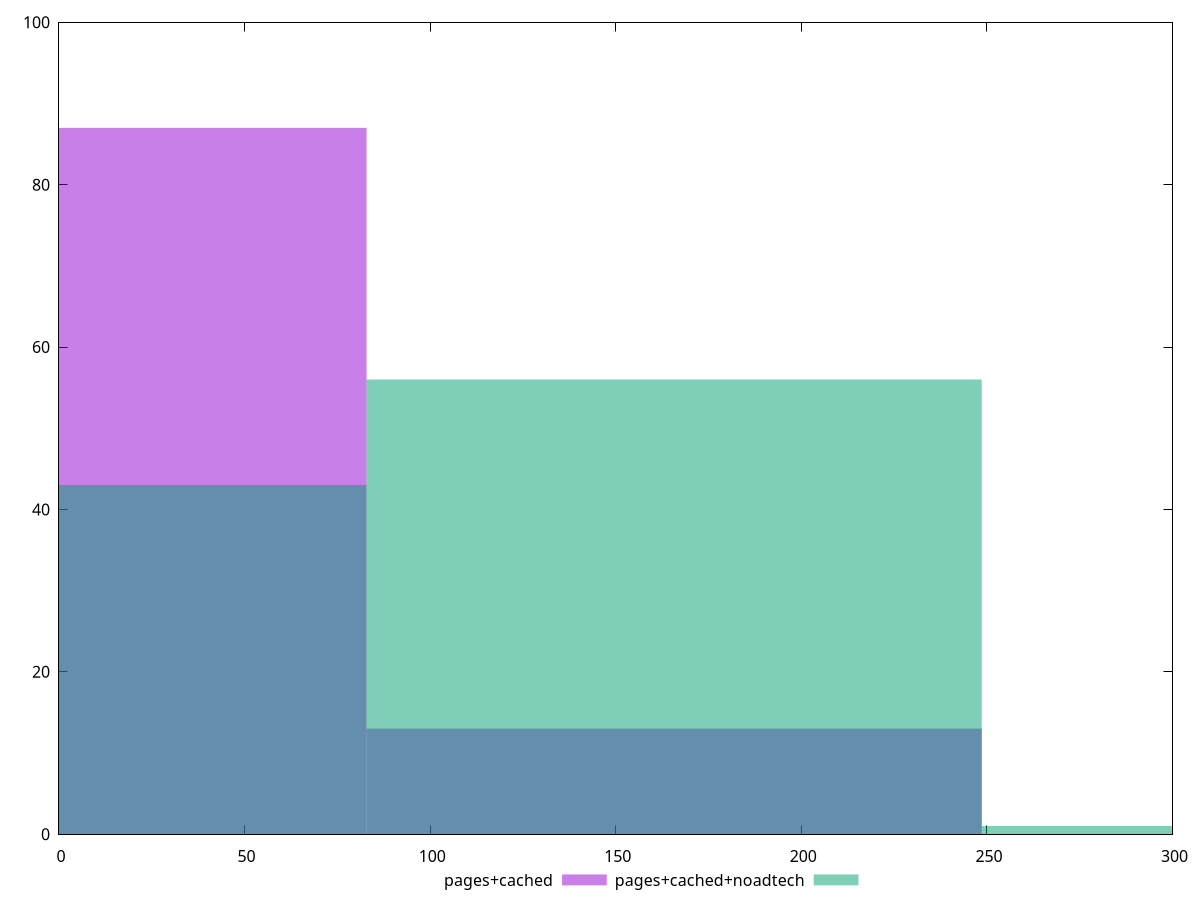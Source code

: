 reset

$pagesCached <<EOF
0 87
165.7351557854214 13
EOF

$pagesCachedNoadtech <<EOF
165.7351557854214 56
0 43
331.4703115708428 1
EOF

set key outside below
set boxwidth 165.7351557854214
set xrange [0:300]
set yrange [0:100]
set trange [0:100]
set style fill transparent solid 0.5 noborder
set terminal svg size 640, 500 enhanced background rgb 'white'
set output "report_00015_2021-02-09T16-11-33.973Z/unminified-javascript/comparison/histogram/1_vs_2.svg"

plot $pagesCached title "pages+cached" with boxes, \
     $pagesCachedNoadtech title "pages+cached+noadtech" with boxes

reset
